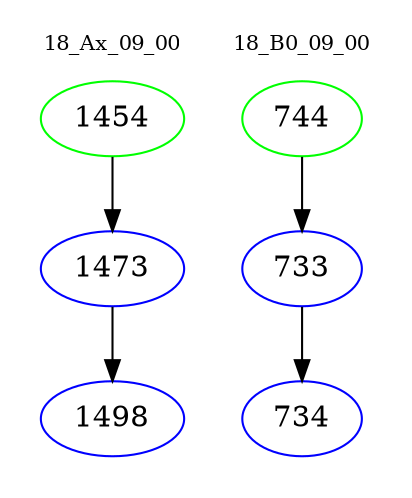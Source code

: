 digraph{
subgraph cluster_0 {
color = white
label = "18_Ax_09_00";
fontsize=10;
T0_1454 [label="1454", color="green"]
T0_1454 -> T0_1473 [color="black"]
T0_1473 [label="1473", color="blue"]
T0_1473 -> T0_1498 [color="black"]
T0_1498 [label="1498", color="blue"]
}
subgraph cluster_1 {
color = white
label = "18_B0_09_00";
fontsize=10;
T1_744 [label="744", color="green"]
T1_744 -> T1_733 [color="black"]
T1_733 [label="733", color="blue"]
T1_733 -> T1_734 [color="black"]
T1_734 [label="734", color="blue"]
}
}
